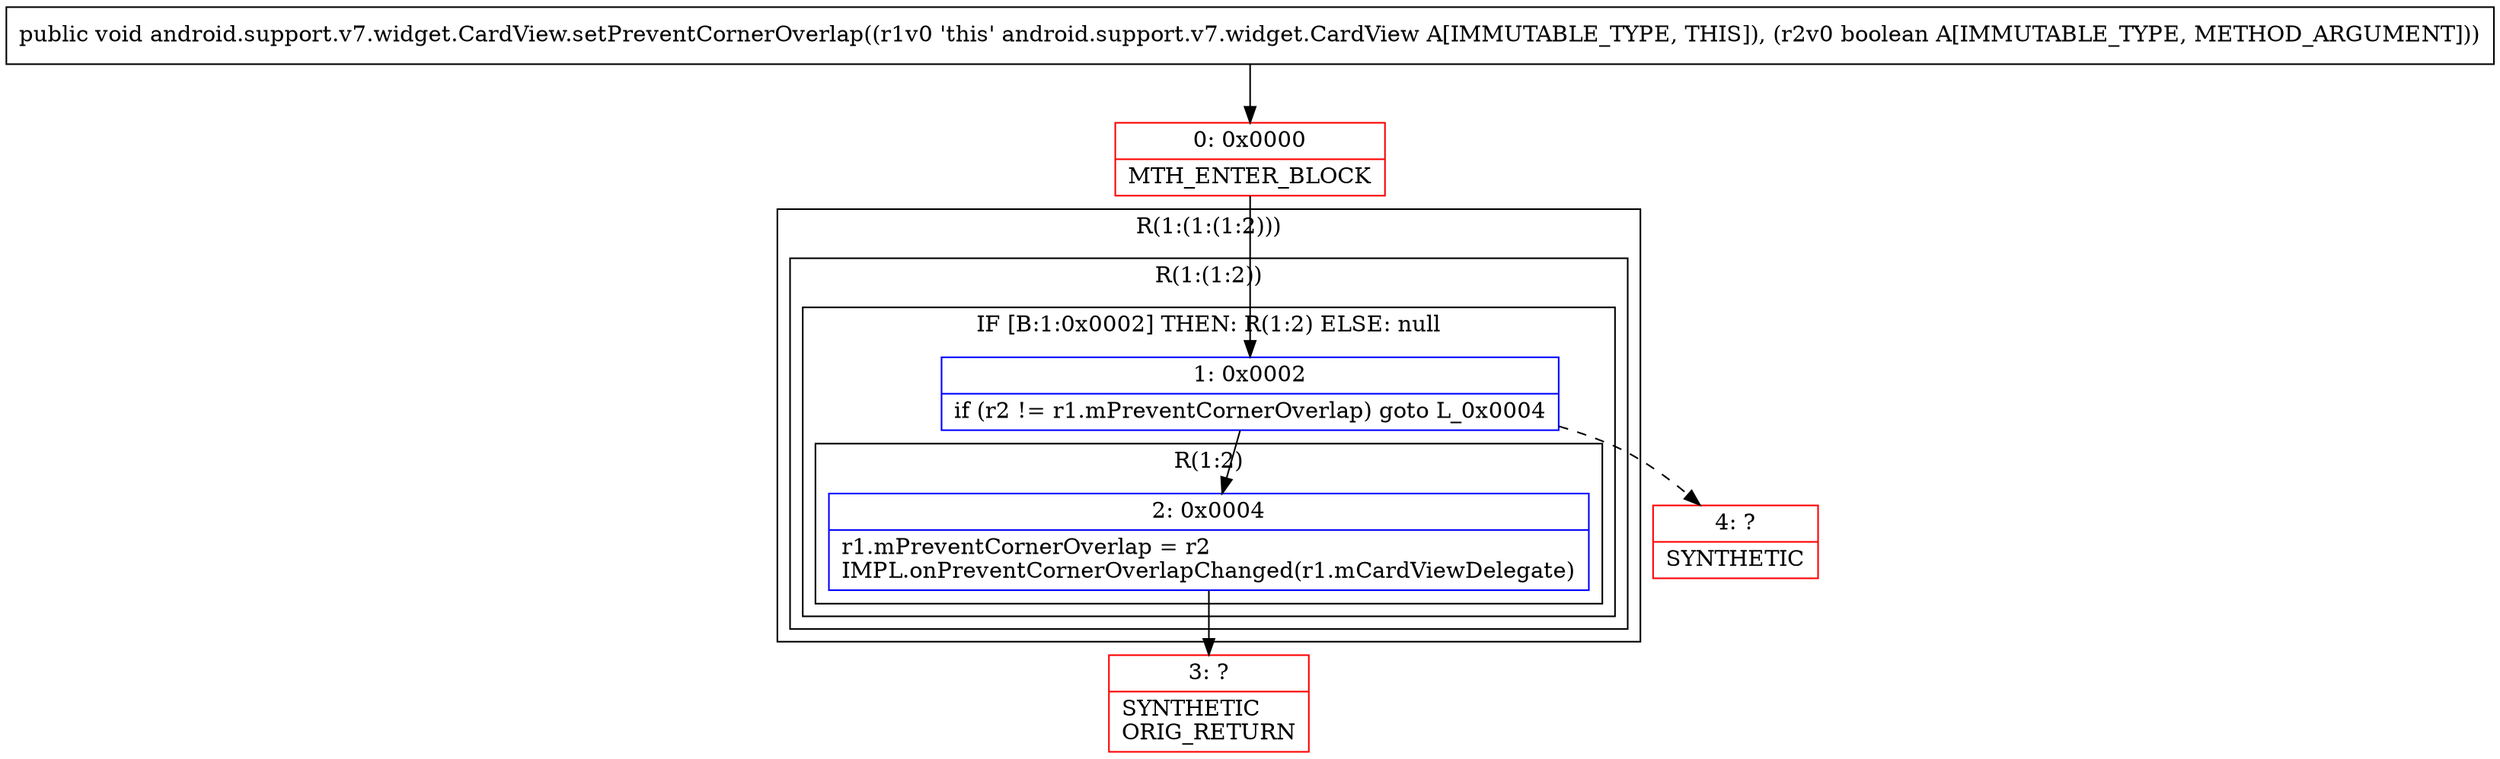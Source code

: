 digraph "CFG forandroid.support.v7.widget.CardView.setPreventCornerOverlap(Z)V" {
subgraph cluster_Region_197199317 {
label = "R(1:(1:(1:2)))";
node [shape=record,color=blue];
subgraph cluster_Region_1892198994 {
label = "R(1:(1:2))";
node [shape=record,color=blue];
subgraph cluster_IfRegion_752188116 {
label = "IF [B:1:0x0002] THEN: R(1:2) ELSE: null";
node [shape=record,color=blue];
Node_1 [shape=record,label="{1\:\ 0x0002|if (r2 != r1.mPreventCornerOverlap) goto L_0x0004\l}"];
subgraph cluster_Region_1598549935 {
label = "R(1:2)";
node [shape=record,color=blue];
Node_2 [shape=record,label="{2\:\ 0x0004|r1.mPreventCornerOverlap = r2\lIMPL.onPreventCornerOverlapChanged(r1.mCardViewDelegate)\l}"];
}
}
}
}
Node_0 [shape=record,color=red,label="{0\:\ 0x0000|MTH_ENTER_BLOCK\l}"];
Node_3 [shape=record,color=red,label="{3\:\ ?|SYNTHETIC\lORIG_RETURN\l}"];
Node_4 [shape=record,color=red,label="{4\:\ ?|SYNTHETIC\l}"];
MethodNode[shape=record,label="{public void android.support.v7.widget.CardView.setPreventCornerOverlap((r1v0 'this' android.support.v7.widget.CardView A[IMMUTABLE_TYPE, THIS]), (r2v0 boolean A[IMMUTABLE_TYPE, METHOD_ARGUMENT])) }"];
MethodNode -> Node_0;
Node_1 -> Node_2;
Node_1 -> Node_4[style=dashed];
Node_2 -> Node_3;
Node_0 -> Node_1;
}

